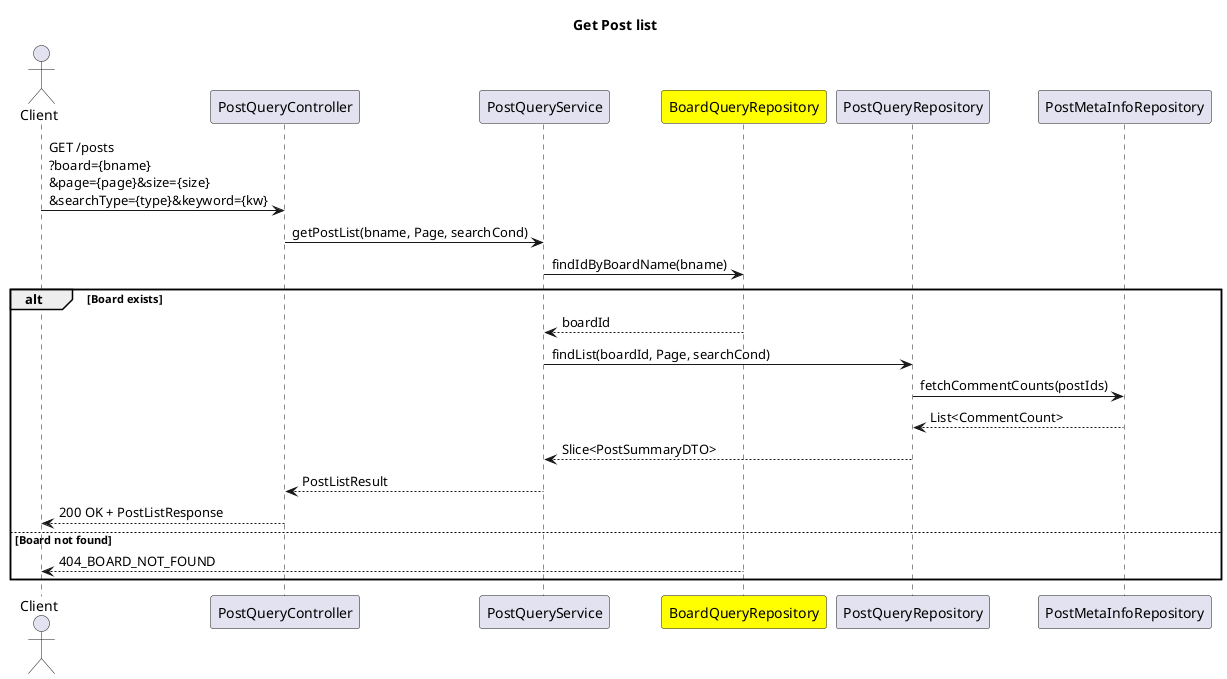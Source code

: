 @startuml getPostListSeq
actor Client
participant PostQueryController
participant PostQueryService
participant BoardQueryRepository #yellow
participant PostQueryRepository
participant PostMetaInfoRepository

title Get Post list

Client -> PostQueryController : GET /posts\n?board={bname}\n&page={page}&size={size}\n&searchType={type}&keyword={kw}

PostQueryController -> PostQueryService : getPostList(bname, Page, searchCond)

PostQueryService -> BoardQueryRepository : findIdByBoardName(bname)
alt Board exists
BoardQueryRepository --> PostQueryService : boardId

PostQueryService -> PostQueryRepository : findList(boardId, Page, searchCond)
PostQueryRepository -> PostMetaInfoRepository : fetchCommentCounts(postIds)
PostMetaInfoRepository --> PostQueryRepository : List<CommentCount>
PostQueryRepository --> PostQueryService : Slice<PostSummaryDTO>


PostQueryService --> PostQueryController : PostListResult
PostQueryController --> Client : 200 OK + PostListResponse
else Board not found
  BoardQueryRepository --> Client : 404_BOARD_NOT_FOUND
end

@enduml
